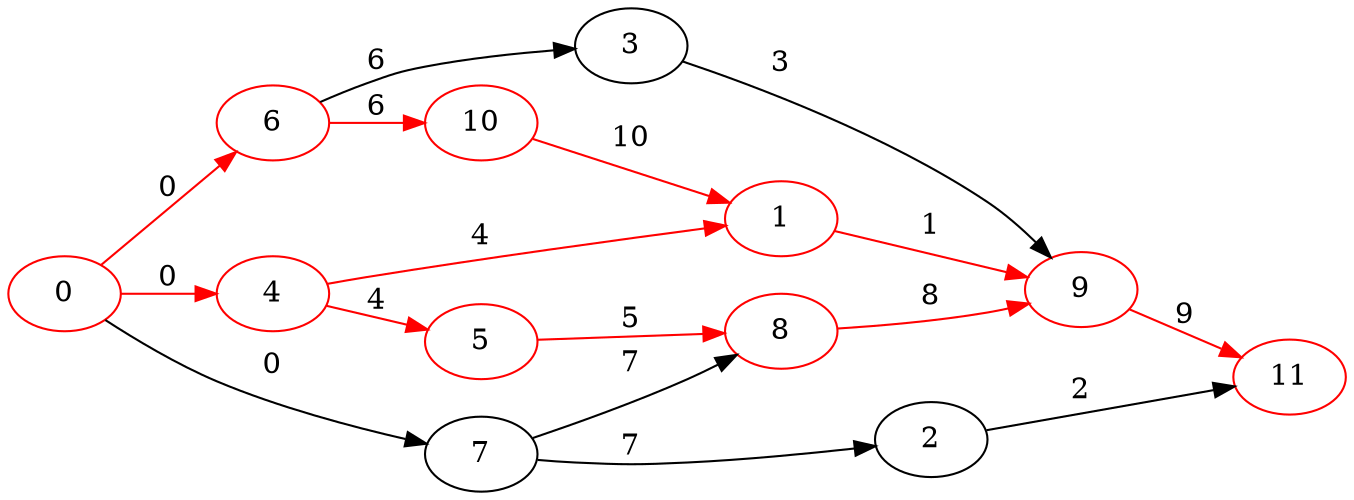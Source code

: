 digraph { rankdir=LR
    "1" [color="red"]
    "4" [color="red"]
    "5" [color="red"]
    "6" [color="red"]
    "8" [color="red"]
    "9" [color="red"]
    "10" [color="red"]
    "0" [color="red"]
    "11" [color="red"]
    "1" -> "9" [label="1" color="red" ] 
    "2" -> "11" [label="2"] 
    "3" -> "9" [label="3"] 
    "4" -> "1" [label="4" color="red" ] 
    "4" -> "5" [label="4" color="red" ] 
    "5" -> "8" [label="5" color="red" ] 
    "6" -> "3" [label="6"] 
    "6" -> "10" [label="6" color="red" ] 
    "7" -> "2" [label="7"] 
    "7" -> "8" [label="7"] 
    "8" -> "9" [label="8" color="red" ] 
    "9" -> "11" [label="9" color="red" ] 
    "10" -> "1" [label="10" color="red" ] 
    "0" -> "4" [label="0" color="red" ] 
    "0" -> "6" [label="0" color="red" ] 
    "0" -> "7" [label="0"] 
}
